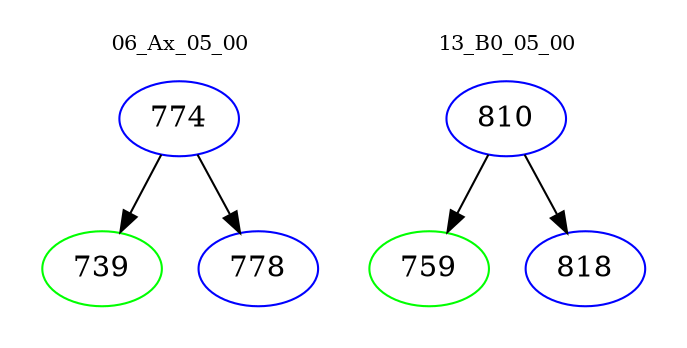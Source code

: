 digraph{
subgraph cluster_0 {
color = white
label = "06_Ax_05_00";
fontsize=10;
T0_774 [label="774", color="blue"]
T0_774 -> T0_739 [color="black"]
T0_739 [label="739", color="green"]
T0_774 -> T0_778 [color="black"]
T0_778 [label="778", color="blue"]
}
subgraph cluster_1 {
color = white
label = "13_B0_05_00";
fontsize=10;
T1_810 [label="810", color="blue"]
T1_810 -> T1_759 [color="black"]
T1_759 [label="759", color="green"]
T1_810 -> T1_818 [color="black"]
T1_818 [label="818", color="blue"]
}
}
